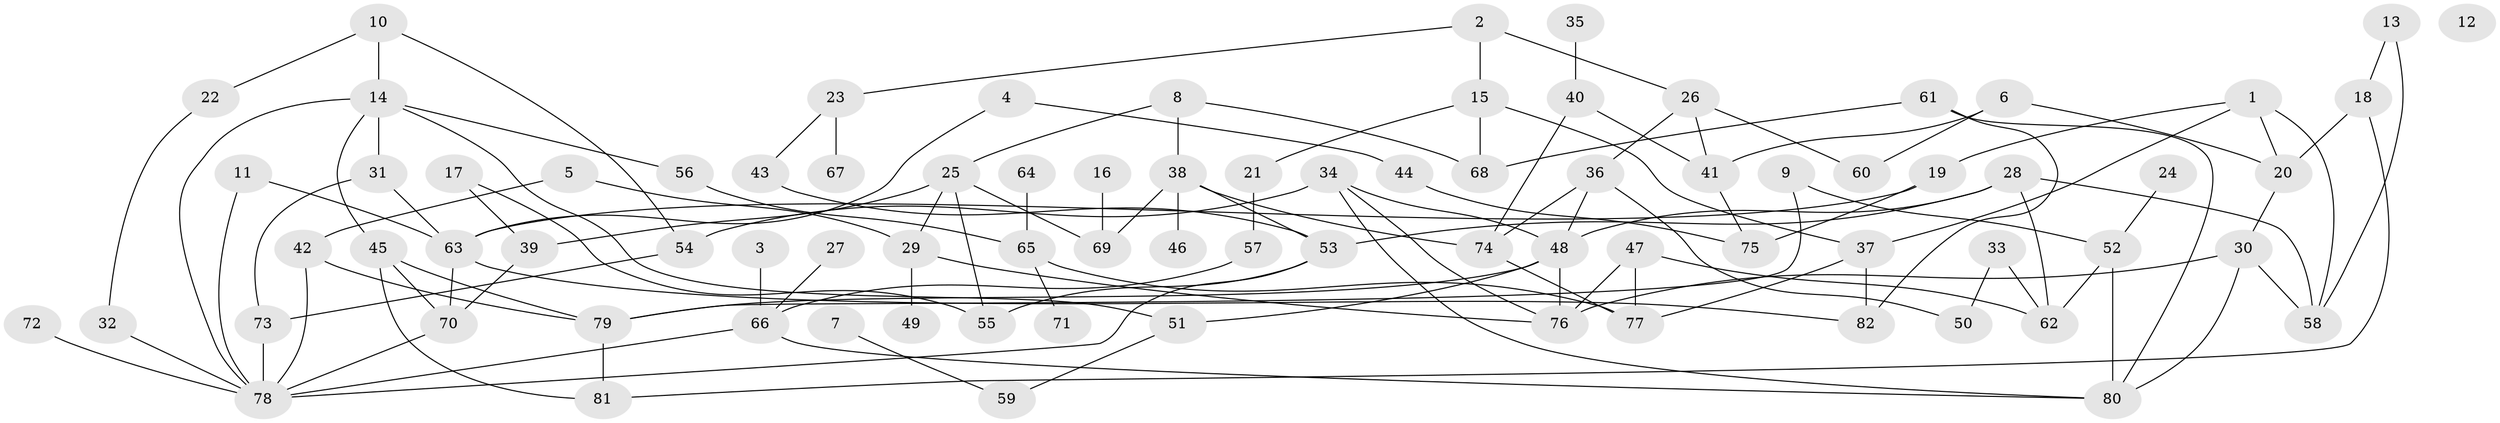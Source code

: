 // coarse degree distribution, {3: 0.175, 5: 0.25, 6: 0.1, 1: 0.1, 4: 0.125, 7: 0.025, 2: 0.175, 8: 0.05}
// Generated by graph-tools (version 1.1) at 2025/35/03/04/25 23:35:46]
// undirected, 82 vertices, 125 edges
graph export_dot {
  node [color=gray90,style=filled];
  1;
  2;
  3;
  4;
  5;
  6;
  7;
  8;
  9;
  10;
  11;
  12;
  13;
  14;
  15;
  16;
  17;
  18;
  19;
  20;
  21;
  22;
  23;
  24;
  25;
  26;
  27;
  28;
  29;
  30;
  31;
  32;
  33;
  34;
  35;
  36;
  37;
  38;
  39;
  40;
  41;
  42;
  43;
  44;
  45;
  46;
  47;
  48;
  49;
  50;
  51;
  52;
  53;
  54;
  55;
  56;
  57;
  58;
  59;
  60;
  61;
  62;
  63;
  64;
  65;
  66;
  67;
  68;
  69;
  70;
  71;
  72;
  73;
  74;
  75;
  76;
  77;
  78;
  79;
  80;
  81;
  82;
  1 -- 19;
  1 -- 20;
  1 -- 37;
  1 -- 58;
  2 -- 15;
  2 -- 23;
  2 -- 26;
  3 -- 66;
  4 -- 44;
  4 -- 63;
  5 -- 29;
  5 -- 42;
  6 -- 20;
  6 -- 41;
  6 -- 60;
  7 -- 59;
  8 -- 25;
  8 -- 38;
  8 -- 68;
  9 -- 52;
  9 -- 79;
  10 -- 14;
  10 -- 22;
  10 -- 54;
  11 -- 63;
  11 -- 78;
  13 -- 18;
  13 -- 58;
  14 -- 31;
  14 -- 45;
  14 -- 51;
  14 -- 56;
  14 -- 78;
  15 -- 21;
  15 -- 37;
  15 -- 68;
  16 -- 69;
  17 -- 39;
  17 -- 55;
  18 -- 20;
  18 -- 81;
  19 -- 63;
  19 -- 75;
  20 -- 30;
  21 -- 57;
  22 -- 32;
  23 -- 43;
  23 -- 67;
  24 -- 52;
  25 -- 29;
  25 -- 39;
  25 -- 55;
  25 -- 69;
  26 -- 36;
  26 -- 41;
  26 -- 60;
  27 -- 66;
  28 -- 48;
  28 -- 53;
  28 -- 58;
  28 -- 62;
  29 -- 49;
  29 -- 76;
  30 -- 58;
  30 -- 76;
  30 -- 80;
  31 -- 63;
  31 -- 73;
  32 -- 78;
  33 -- 50;
  33 -- 62;
  34 -- 48;
  34 -- 54;
  34 -- 76;
  34 -- 80;
  35 -- 40;
  36 -- 48;
  36 -- 50;
  36 -- 74;
  37 -- 77;
  37 -- 82;
  38 -- 46;
  38 -- 53;
  38 -- 69;
  38 -- 74;
  39 -- 70;
  40 -- 41;
  40 -- 74;
  41 -- 75;
  42 -- 78;
  42 -- 79;
  43 -- 53;
  44 -- 75;
  45 -- 70;
  45 -- 79;
  45 -- 81;
  47 -- 62;
  47 -- 76;
  47 -- 77;
  48 -- 51;
  48 -- 76;
  48 -- 79;
  51 -- 59;
  52 -- 62;
  52 -- 80;
  53 -- 55;
  53 -- 78;
  54 -- 73;
  56 -- 65;
  57 -- 66;
  61 -- 68;
  61 -- 80;
  61 -- 82;
  63 -- 70;
  63 -- 82;
  64 -- 65;
  65 -- 71;
  65 -- 77;
  66 -- 78;
  66 -- 80;
  70 -- 78;
  72 -- 78;
  73 -- 78;
  74 -- 77;
  79 -- 81;
}
